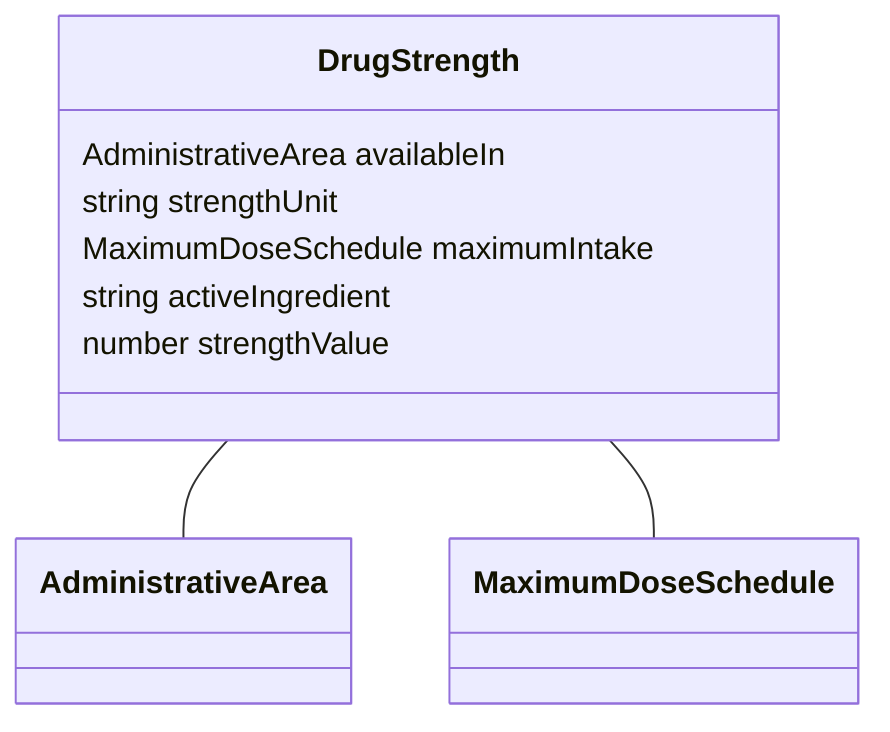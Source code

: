 classDiagram
  DrugStrength -- AdministrativeArea
  DrugStrength -- MaximumDoseSchedule


class DrugStrength {

  AdministrativeArea availableIn
  string strengthUnit
  MaximumDoseSchedule maximumIntake
  string activeIngredient
  number strengthValue

 }
